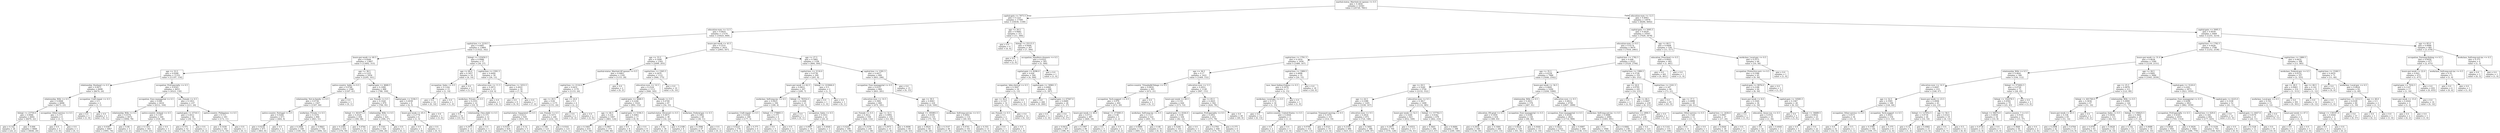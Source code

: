 digraph Tree {
node [shape=box] ;
0 [label="marital-status_Married-civ-spouse <= 0.5\ngini = 0.3656\nsamples = 32561\nvalue = [24720, 7841]"] ;
1 [label="capital-gain <= 7073.5\ngini = 0.1221\nsamples = 17585\nvalue = [16436, 1149]"] ;
0 -> 1 [labeldistance=2.5, labelangle=45, headlabel="True"] ;
2 [label="education-num <= 12.5\ngini = 0.0935\nsamples = 17274\nvalue = [16425, 849]"] ;
1 -> 2 ;
3 [label="capital-loss <= 2218.5\ngini = 0.0481\nsamples = 13864\nvalue = [13522, 342]"] ;
2 -> 3 ;
4 [label="hours-per-week <= 40.5\ngini = 0.0446\nsamples = 13807\nvalue = [13492, 315]"] ;
3 -> 4 ;
5 [label="age <= 33.5\ngini = 0.0268\nsamples = 11351\nvalue = [11197, 154]"] ;
4 -> 5 ;
6 [label="relationship_Husband <= 0.5\ngini = 0.0071\nsamples = 6698\nvalue = [6674, 24]"] ;
5 -> 6 ;
7 [label="relationship_Wife <= 0.5\ngini = 0.0068\nsamples = 6696\nvalue = [6673, 23]"] ;
6 -> 7 ;
8 [label="fnlwgt <= 23759.0\ngini = 0.0066\nsamples = 6692\nvalue = [6670, 22]"] ;
7 -> 8 ;
9 [label="gini = 0.142\nsamples = 26\nvalue = [24, 2]"] ;
8 -> 9 ;
10 [label="gini = 0.006\nsamples = 6666\nvalue = [6646, 20]"] ;
8 -> 10 ;
11 [label="occupation_Other-service <= 0.5\ngini = 0.375\nsamples = 4\nvalue = [3, 1]"] ;
7 -> 11 ;
12 [label="gini = 0.0\nsamples = 3\nvalue = [3, 0]"] ;
11 -> 12 ;
13 [label="gini = 0.0\nsamples = 1\nvalue = [0, 1]"] ;
11 -> 13 ;
14 [label="occupation_Craft-repair <= 0.5\ngini = 0.5\nsamples = 2\nvalue = [1, 1]"] ;
6 -> 14 ;
15 [label="gini = 0.0\nsamples = 1\nvalue = [1, 0]"] ;
14 -> 15 ;
16 [label="gini = 0.0\nsamples = 1\nvalue = [0, 1]"] ;
14 -> 16 ;
17 [label="occupation_Prof-specialty <= 0.5\ngini = 0.0543\nsamples = 4653\nvalue = [4523, 130]"] ;
5 -> 17 ;
18 [label="occupation_Exec-managerial <= 0.5\ngini = 0.046\nsamples = 4416\nvalue = [4312, 104]"] ;
17 -> 18 ;
19 [label="relationship_Wife <= 0.5\ngini = 0.0376\nsamples = 4072\nvalue = [3994, 78]"] ;
18 -> 19 ;
20 [label="gini = 0.0367\nsamples = 4067\nvalue = [3991, 76]"] ;
19 -> 20 ;
21 [label="gini = 0.48\nsamples = 5\nvalue = [3, 2]"] ;
19 -> 21 ;
22 [label="native-country_Ireland <= 0.5\ngini = 0.1397\nsamples = 344\nvalue = [318, 26]"] ;
18 -> 22 ;
23 [label="gini = 0.1351\nsamples = 343\nvalue = [318, 25]"] ;
22 -> 23 ;
24 [label="gini = 0.0\nsamples = 1\nvalue = [0, 1]"] ;
22 -> 24 ;
25 [label="sex_Female <= 0.5\ngini = 0.1953\nsamples = 237\nvalue = [211, 26]"] ;
17 -> 25 ;
26 [label="capital-gain <= 4718.5\ngini = 0.4012\nsamples = 54\nvalue = [39, 15]"] ;
25 -> 26 ;
27 [label="gini = 0.375\nsamples = 52\nvalue = [39, 13]"] ;
26 -> 27 ;
28 [label="gini = 0.0\nsamples = 2\nvalue = [0, 2]"] ;
26 -> 28 ;
29 [label="native-country_Philippines <= 0.5\ngini = 0.113\nsamples = 183\nvalue = [172, 11]"] ;
25 -> 29 ;
30 [label="gini = 0.1039\nsamples = 182\nvalue = [172, 10]"] ;
29 -> 30 ;
31 [label="gini = 0.0\nsamples = 1\nvalue = [0, 1]"] ;
29 -> 31 ;
32 [label="age <= 38.5\ngini = 0.1225\nsamples = 2456\nvalue = [2295, 161]"] ;
4 -> 32 ;
33 [label="native-country_India <= 0.5\ngini = 0.0748\nsamples = 1568\nvalue = [1507, 61]"] ;
32 -> 33 ;
34 [label="relationship_Not-in-family <= 0.5\ngini = 0.0736\nsamples = 1567\nvalue = [1507, 60]"] ;
33 -> 34 ;
35 [label="native-country_Portugal <= 0.5\ngini = 0.0264\nsamples = 673\nvalue = [664, 9]"] ;
34 -> 35 ;
36 [label="gini = 0.0236\nsamples = 671\nvalue = [663, 8]"] ;
35 -> 36 ;
37 [label="gini = 0.5\nsamples = 2\nvalue = [1, 1]"] ;
35 -> 37 ;
38 [label="workclass_Private <= 0.5\ngini = 0.1076\nsamples = 894\nvalue = [843, 51]"] ;
34 -> 38 ;
39 [label="gini = 0.2006\nsamples = 168\nvalue = [149, 19]"] ;
38 -> 39 ;
40 [label="gini = 0.0843\nsamples = 726\nvalue = [694, 32]"] ;
38 -> 40 ;
41 [label="gini = 0.0\nsamples = 1\nvalue = [0, 1]"] ;
33 -> 41 ;
42 [label="capital-gain <= 4668.5\ngini = 0.1999\nsamples = 888\nvalue = [788, 100]"] ;
32 -> 42 ;
43 [label="sex_Female <= 0.5\ngini = 0.1928\nsamples = 879\nvalue = [784, 95]"] ;
42 -> 43 ;
44 [label="fnlwgt <= 361071.0\ngini = 0.2529\nsamples = 458\nvalue = [390, 68]"] ;
43 -> 44 ;
45 [label="gini = 0.2345\nsamples = 435\nvalue = [376, 59]"] ;
44 -> 45 ;
46 [label="gini = 0.4764\nsamples = 23\nvalue = [14, 9]"] ;
44 -> 46 ;
47 [label="relationship_Wife <= 0.5\ngini = 0.12\nsamples = 421\nvalue = [394, 27]"] ;
43 -> 47 ;
48 [label="gini = 0.1161\nsamples = 420\nvalue = [394, 26]"] ;
47 -> 48 ;
49 [label="gini = 0.0\nsamples = 1\nvalue = [0, 1]"] ;
47 -> 49 ;
50 [label="capital-gain <= 5194.5\ngini = 0.4938\nsamples = 9\nvalue = [4, 5]"] ;
42 -> 50 ;
51 [label="hours-per-week <= 45.5\ngini = 0.2778\nsamples = 6\nvalue = [1, 5]"] ;
50 -> 51 ;
52 [label="gini = 0.0\nsamples = 1\nvalue = [1, 0]"] ;
51 -> 52 ;
53 [label="gini = 0.0\nsamples = 5\nvalue = [0, 5]"] ;
51 -> 53 ;
54 [label="gini = 0.0\nsamples = 3\nvalue = [3, 0]"] ;
50 -> 54 ;
55 [label="fnlwgt <= 125450.5\ngini = 0.4986\nsamples = 57\nvalue = [30, 27]"] ;
3 -> 55 ;
56 [label="age <= 60.0\ngini = 0.3457\nsamples = 18\nvalue = [4, 14]"] ;
55 -> 56 ;
57 [label="occupation_Sales <= 0.5\ngini = 0.1244\nsamples = 15\nvalue = [1, 14]"] ;
56 -> 57 ;
58 [label="gini = 0.0\nsamples = 14\nvalue = [0, 14]"] ;
57 -> 58 ;
59 [label="gini = 0.0\nsamples = 1\nvalue = [1, 0]"] ;
57 -> 59 ;
60 [label="gini = 0.0\nsamples = 3\nvalue = [3, 0]"] ;
56 -> 60 ;
61 [label="capital-loss <= 2391.5\ngini = 0.4444\nsamples = 39\nvalue = [26, 13]"] ;
55 -> 61 ;
62 [label="education-num <= 11.5\ngini = 0.2873\nsamples = 23\nvalue = [19, 4]"] ;
61 -> 62 ;
63 [label="workclass_Private <= 0.5\ngini = 0.2355\nsamples = 22\nvalue = [19, 3]"] ;
62 -> 63 ;
64 [label="gini = 0.0\nsamples = 10\nvalue = [10, 0]"] ;
63 -> 64 ;
65 [label="relationship_Own-child <= 0.5\ngini = 0.375\nsamples = 12\nvalue = [9, 3]"] ;
63 -> 65 ;
66 [label="gini = 0.2975\nsamples = 11\nvalue = [9, 2]"] ;
65 -> 66 ;
67 [label="gini = 0.0\nsamples = 1\nvalue = [0, 1]"] ;
65 -> 67 ;
68 [label="gini = 0.0\nsamples = 1\nvalue = [0, 1]"] ;
62 -> 68 ;
69 [label="capital-loss <= 3253.5\ngini = 0.4922\nsamples = 16\nvalue = [7, 9]"] ;
61 -> 69 ;
70 [label="gini = 0.0\nsamples = 9\nvalue = [0, 9]"] ;
69 -> 70 ;
71 [label="gini = 0.0\nsamples = 7\nvalue = [7, 0]"] ;
69 -> 71 ;
72 [label="hours-per-week <= 43.5\ngini = 0.2531\nsamples = 3410\nvalue = [2903, 507]"] ;
2 -> 72 ;
73 [label="age <= 33.5\ngini = 0.1608\nsamples = 2302\nvalue = [2099, 203]"] ;
72 -> 73 ;
74 [label="marital-status_Married-AF-spouse <= 0.5\ngini = 0.0463\nsamples = 1181\nvalue = [1153, 28]"] ;
73 -> 74 ;
75 [label="capital-loss <= 2116.0\ngini = 0.0431\nsamples = 1179\nvalue = [1153, 26]"] ;
74 -> 75 ;
76 [label="age <= 29.5\ngini = 0.04\nsamples = 1175\nvalue = [1151, 24]"] ;
75 -> 76 ;
77 [label="marital-status_Separated <= 0.5\ngini = 0.0213\nsamples = 929\nvalue = [919, 10]"] ;
76 -> 77 ;
78 [label="gini = 0.0193\nsamples = 924\nvalue = [915, 9]"] ;
77 -> 78 ;
79 [label="gini = 0.32\nsamples = 5\nvalue = [4, 1]"] ;
77 -> 79 ;
80 [label="sex_Female <= 0.5\ngini = 0.1073\nsamples = 246\nvalue = [232, 14]"] ;
76 -> 80 ;
81 [label="gini = 0.189\nsamples = 123\nvalue = [110, 13]"] ;
80 -> 81 ;
82 [label="gini = 0.0161\nsamples = 123\nvalue = [122, 1]"] ;
80 -> 82 ;
83 [label="age <= 24.0\ngini = 0.5\nsamples = 4\nvalue = [2, 2]"] ;
75 -> 83 ;
84 [label="gini = 0.0\nsamples = 2\nvalue = [0, 2]"] ;
83 -> 84 ;
85 [label="gini = 0.0\nsamples = 2\nvalue = [2, 0]"] ;
83 -> 85 ;
86 [label="gini = 0.0\nsamples = 2\nvalue = [0, 2]"] ;
74 -> 86 ;
87 [label="capital-loss <= 2365.5\ngini = 0.2635\nsamples = 1121\nvalue = [946, 175]"] ;
73 -> 87 ;
88 [label="education-num <= 14.5\ngini = 0.2529\nsamples = 1111\nvalue = [946, 165]"] ;
87 -> 88 ;
89 [label="capital-gain <= 4668.5\ngini = 0.2246\nsamples = 1024\nvalue = [892, 132]"] ;
88 -> 89 ;
90 [label="age <= 46.5\ngini = 0.216\nsamples = 1007\nvalue = [883, 124]"] ;
89 -> 90 ;
91 [label="gini = 0.1665\nsamples = 633\nvalue = [575, 58]"] ;
90 -> 91 ;
92 [label="gini = 0.2907\nsamples = 374\nvalue = [308, 66]"] ;
90 -> 92 ;
93 [label="capital-gain <= 5194.5\ngini = 0.4983\nsamples = 17\nvalue = [9, 8]"] ;
89 -> 93 ;
94 [label="gini = 0.0\nsamples = 8\nvalue = [0, 8]"] ;
93 -> 94 ;
95 [label="gini = 0.0\nsamples = 9\nvalue = [9, 0]"] ;
93 -> 95 ;
96 [label="sex_Female <= 0.5\ngini = 0.4709\nsamples = 87\nvalue = [54, 33]"] ;
88 -> 96 ;
97 [label="marital-status_Divorced <= 0.5\ngini = 0.4875\nsamples = 38\nvalue = [16, 22]"] ;
96 -> 97 ;
98 [label="gini = 0.42\nsamples = 30\nvalue = [9, 21]"] ;
97 -> 98 ;
99 [label="gini = 0.2188\nsamples = 8\nvalue = [7, 1]"] ;
97 -> 99 ;
100 [label="workclass_Federal-gov <= 0.5\ngini = 0.3482\nsamples = 49\nvalue = [38, 11]"] ;
96 -> 100 ;
101 [label="gini = 0.3096\nsamples = 47\nvalue = [38, 9]"] ;
100 -> 101 ;
102 [label="gini = 0.0\nsamples = 2\nvalue = [0, 2]"] ;
100 -> 102 ;
103 [label="gini = 0.0\nsamples = 10\nvalue = [0, 10]"] ;
87 -> 103 ;
104 [label="age <= 27.5\ngini = 0.3982\nsamples = 1108\nvalue = [804, 304]"] ;
72 -> 104 ;
105 [label="capital-loss <= 2116.0\ngini = 0.0736\nsamples = 209\nvalue = [201, 8]"] ;
104 -> 105 ;
106 [label="hours-per-week <= 62.5\ngini = 0.0653\nsamples = 207\nvalue = [200, 7]"] ;
105 -> 106 ;
107 [label="workclass_Self-emp-inc <= 0.5\ngini = 0.0425\nsamples = 184\nvalue = [180, 4]"] ;
106 -> 107 ;
108 [label="occupation_Craft-repair <= 0.5\ngini = 0.0328\nsamples = 180\nvalue = [177, 3]"] ;
107 -> 108 ;
109 [label="gini = 0.0225\nsamples = 176\nvalue = [174, 2]"] ;
108 -> 109 ;
110 [label="gini = 0.375\nsamples = 4\nvalue = [3, 1]"] ;
108 -> 110 ;
111 [label="fnlwgt <= 179865.5\ngini = 0.375\nsamples = 4\nvalue = [3, 1]"] ;
107 -> 111 ;
112 [label="gini = 0.0\nsamples = 3\nvalue = [3, 0]"] ;
111 -> 112 ;
113 [label="gini = 0.0\nsamples = 1\nvalue = [0, 1]"] ;
111 -> 113 ;
114 [label="fnlwgt <= 78354.0\ngini = 0.2268\nsamples = 23\nvalue = [20, 3]"] ;
106 -> 114 ;
115 [label="gini = 0.0\nsamples = 1\nvalue = [0, 1]"] ;
114 -> 115 ;
116 [label="occupation_Sales <= 0.5\ngini = 0.1653\nsamples = 22\nvalue = [20, 2]"] ;
114 -> 116 ;
117 [label="gini = 0.0997\nsamples = 19\nvalue = [18, 1]"] ;
116 -> 117 ;
118 [label="gini = 0.4444\nsamples = 3\nvalue = [2, 1]"] ;
116 -> 118 ;
119 [label="fnlwgt <= 223064.0\ngini = 0.5\nsamples = 2\nvalue = [1, 1]"] ;
105 -> 119 ;
120 [label="gini = 0.0\nsamples = 1\nvalue = [1, 0]"] ;
119 -> 120 ;
121 [label="gini = 0.0\nsamples = 1\nvalue = [0, 1]"] ;
119 -> 121 ;
122 [label="capital-loss <= 2391.5\ngini = 0.4417\nsamples = 899\nvalue = [603, 296]"] ;
104 -> 122 ;
123 [label="occupation_Exec-managerial <= 0.5\ngini = 0.4337\nsamples = 884\nvalue = [603, 281]"] ;
122 -> 123 ;
124 [label="education-num <= 14.5\ngini = 0.3981\nsamples = 660\nvalue = [479, 181]"] ;
123 -> 124 ;
125 [label="sex_Female <= 0.5\ngini = 0.3612\nsamples = 558\nvalue = [426, 132]"] ;
124 -> 125 ;
126 [label="gini = 0.4241\nsamples = 308\nvalue = [214, 94]"] ;
125 -> 126 ;
127 [label="gini = 0.2578\nsamples = 250\nvalue = [212, 38]"] ;
125 -> 127 ;
128 [label="age <= 32.5\ngini = 0.4992\nsamples = 102\nvalue = [53, 49]"] ;
124 -> 128 ;
129 [label="gini = 0.2975\nsamples = 33\nvalue = [27, 6]"] ;
128 -> 129 ;
130 [label="gini = 0.4696\nsamples = 69\nvalue = [26, 43]"] ;
128 -> 130 ;
131 [label="age <= 39.5\ngini = 0.4943\nsamples = 224\nvalue = [124, 100]"] ;
123 -> 131 ;
132 [label="fnlwgt <= 185983.5\ngini = 0.4339\nsamples = 110\nvalue = [75, 35]"] ;
131 -> 132 ;
133 [label="gini = 0.4824\nsamples = 64\nvalue = [38, 26]"] ;
132 -> 133 ;
134 [label="gini = 0.3147\nsamples = 46\nvalue = [37, 9]"] ;
132 -> 134 ;
135 [label="workclass_Self-emp-not-inc <= 0.5\ngini = 0.4902\nsamples = 114\nvalue = [49, 65]"] ;
131 -> 135 ;
136 [label="gini = 0.4741\nsamples = 101\nvalue = [39, 62]"] ;
135 -> 136 ;
137 [label="gini = 0.355\nsamples = 13\nvalue = [10, 3]"] ;
135 -> 137 ;
138 [label="gini = 0.0\nsamples = 15\nvalue = [0, 15]"] ;
122 -> 138 ;
139 [label="age <= 20.5\ngini = 0.0682\nsamples = 311\nvalue = [11, 300]"] ;
1 -> 139 ;
140 [label="gini = 0.0\nsamples = 4\nvalue = [4, 0]"] ;
139 -> 140 ;
141 [label="fnlwgt <= 25115.5\ngini = 0.0446\nsamples = 307\nvalue = [7, 300]"] ;
139 -> 141 ;
142 [label="gini = 0.0\nsamples = 2\nvalue = [2, 0]"] ;
141 -> 142 ;
143 [label="occupation_Handlers-cleaners <= 0.5\ngini = 0.0322\nsamples = 305\nvalue = [5, 300]"] ;
141 -> 143 ;
144 [label="capital-gain <= 8296.0\ngini = 0.026\nsamples = 304\nvalue = [4, 300]"] ;
143 -> 144 ;
145 [label="occupation_Adm-clerical <= 0.5\ngini = 0.3047\nsamples = 16\nvalue = [3, 13]"] ;
144 -> 145 ;
146 [label="age <= 36.0\ngini = 0.1327\nsamples = 14\nvalue = [1, 13]"] ;
145 -> 146 ;
147 [label="sex_Female <= 0.5\ngini = 0.5\nsamples = 2\nvalue = [1, 1]"] ;
146 -> 147 ;
148 [label="gini = 0.0\nsamples = 1\nvalue = [0, 1]"] ;
147 -> 148 ;
149 [label="gini = 0.0\nsamples = 1\nvalue = [1, 0]"] ;
147 -> 149 ;
150 [label="gini = 0.0\nsamples = 12\nvalue = [0, 12]"] ;
146 -> 150 ;
151 [label="gini = 0.0\nsamples = 2\nvalue = [2, 0]"] ;
145 -> 151 ;
152 [label="capital-gain <= 30961.5\ngini = 0.0069\nsamples = 288\nvalue = [1, 287]"] ;
144 -> 152 ;
153 [label="gini = 0.0\nsamples = 260\nvalue = [0, 260]"] ;
152 -> 153 ;
154 [label="capital-gain <= 67047.0\ngini = 0.0689\nsamples = 28\nvalue = [1, 27]"] ;
152 -> 154 ;
155 [label="gini = 0.0\nsamples = 1\nvalue = [1, 0]"] ;
154 -> 155 ;
156 [label="gini = 0.0\nsamples = 27\nvalue = [0, 27]"] ;
154 -> 156 ;
157 [label="gini = 0.0\nsamples = 1\nvalue = [1, 0]"] ;
143 -> 157 ;
158 [label="education-num <= 12.5\ngini = 0.4943\nsamples = 14976\nvalue = [8284, 6692]"] ;
0 -> 158 [labeldistance=2.5, labelangle=-45, headlabel="False"] ;
159 [label="capital-gain <= 5095.5\ngini = 0.4429\nsamples = 10507\nvalue = [7029, 3478]"] ;
158 -> 159 ;
160 [label="education-num <= 8.5\ngini = 0.4174\nsamples = 9979\nvalue = [7018, 2961]"] ;
159 -> 160 ;
161 [label="capital-loss <= 1791.5\ngini = 0.1814\nsamples = 1656\nvalue = [1489, 167]"] ;
160 -> 161 ;
162 [label="age <= 36.5\ngini = 0.17\nsamples = 1621\nvalue = [1469, 152]"] ;
161 -> 162 ;
163 [label="native-country_Trinadad&Tobago <= 0.5\ngini = 0.0816\nsamples = 493\nvalue = [472, 21]"] ;
162 -> 163 ;
164 [label="occupation_Tech-support <= 0.5\ngini = 0.078\nsamples = 492\nvalue = [472, 20]"] ;
163 -> 164 ;
165 [label="hours-per-week <= 49.0\ngini = 0.0712\nsamples = 487\nvalue = [469, 18]"] ;
164 -> 165 ;
166 [label="gini = 0.0432\nsamples = 407\nvalue = [398, 9]"] ;
165 -> 166 ;
167 [label="gini = 0.1997\nsamples = 80\nvalue = [71, 9]"] ;
165 -> 167 ;
168 [label="fnlwgt <= 273083.5\ngini = 0.48\nsamples = 5\nvalue = [3, 2]"] ;
164 -> 168 ;
169 [label="gini = 0.0\nsamples = 3\nvalue = [3, 0]"] ;
168 -> 169 ;
170 [label="gini = 0.0\nsamples = 2\nvalue = [0, 2]"] ;
168 -> 170 ;
171 [label="gini = 0.0\nsamples = 1\nvalue = [0, 1]"] ;
163 -> 171 ;
172 [label="education-num <= 5.5\ngini = 0.2053\nsamples = 1128\nvalue = [997, 131]"] ;
162 -> 172 ;
173 [label="hours-per-week <= 49.5\ngini = 0.155\nsamples = 626\nvalue = [573, 53]"] ;
172 -> 173 ;
174 [label="workclass_Self-emp-inc <= 0.5\ngini = 0.1117\nsamples = 522\nvalue = [491, 31]"] ;
173 -> 174 ;
175 [label="gini = 0.0999\nsamples = 512\nvalue = [485, 27]"] ;
174 -> 175 ;
176 [label="gini = 0.48\nsamples = 10\nvalue = [6, 4]"] ;
174 -> 176 ;
177 [label="capital-gain <= 4164.0\ngini = 0.3336\nsamples = 104\nvalue = [82, 22]"] ;
173 -> 177 ;
178 [label="gini = 0.3246\nsamples = 103\nvalue = [82, 21]"] ;
177 -> 178 ;
179 [label="gini = 0.0\nsamples = 1\nvalue = [0, 1]"] ;
177 -> 179 ;
180 [label="age <= 65.5\ngini = 0.2625\nsamples = 502\nvalue = [424, 78]"] ;
172 -> 180 ;
181 [label="occupation_Prof-specialty <= 0.5\ngini = 0.2851\nsamples = 453\nvalue = [375, 78]"] ;
180 -> 181 ;
182 [label="gini = 0.2783\nsamples = 449\nvalue = [374, 75]"] ;
181 -> 182 ;
183 [label="gini = 0.375\nsamples = 4\nvalue = [1, 3]"] ;
181 -> 183 ;
184 [label="gini = 0.0\nsamples = 49\nvalue = [49, 0]"] ;
180 -> 184 ;
185 [label="capital-loss <= 1989.5\ngini = 0.4898\nsamples = 35\nvalue = [20, 15]"] ;
161 -> 185 ;
186 [label="race_Amer-Indian-Eskimo <= 0.5\ngini = 0.2076\nsamples = 17\nvalue = [2, 15]"] ;
185 -> 186 ;
187 [label="workclass_Local-gov <= 0.5\ngini = 0.1172\nsamples = 16\nvalue = [1, 15]"] ;
186 -> 187 ;
188 [label="gini = 0.0\nsamples = 13\nvalue = [0, 13]"] ;
187 -> 188 ;
189 [label="native-country_United-States <= 0.5\ngini = 0.4444\nsamples = 3\nvalue = [1, 2]"] ;
187 -> 189 ;
190 [label="gini = 0.0\nsamples = 2\nvalue = [0, 2]"] ;
189 -> 190 ;
191 [label="gini = 0.0\nsamples = 1\nvalue = [1, 0]"] ;
189 -> 191 ;
192 [label="gini = 0.0\nsamples = 1\nvalue = [1, 0]"] ;
186 -> 192 ;
193 [label="gini = 0.0\nsamples = 18\nvalue = [18, 0]"] ;
185 -> 193 ;
194 [label="capital-loss <= 1782.5\ngini = 0.446\nsamples = 8323\nvalue = [5529, 2794]"] ;
160 -> 194 ;
195 [label="age <= 35.5\ngini = 0.4339\nsamples = 7988\nvalue = [5446, 2542]"] ;
194 -> 195 ;
196 [label="age <= 29.5\ngini = 0.3249\nsamples = 2704\nvalue = [2152, 552]"] ;
195 -> 196 ;
197 [label="age <= 24.5\ngini = 0.2388\nsamples = 1205\nvalue = [1038, 167]"] ;
196 -> 197 ;
198 [label="occupation_Transport-moving <= 0.5\ngini = 0.1076\nsamples = 333\nvalue = [314, 19]"] ;
197 -> 198 ;
199 [label="gini = 0.0794\nsamples = 314\nvalue = [301, 13]"] ;
198 -> 199 ;
200 [label="gini = 0.4321\nsamples = 19\nvalue = [13, 6]"] ;
198 -> 200 ;
201 [label="education-num <= 9.5\ngini = 0.2818\nsamples = 872\nvalue = [724, 148]"] ;
197 -> 201 ;
202 [label="gini = 0.2195\nsamples = 486\nvalue = [425, 61]"] ;
201 -> 202 ;
203 [label="gini = 0.3492\nsamples = 386\nvalue = [299, 87]"] ;
201 -> 203 ;
204 [label="education-num <= 9.5\ngini = 0.3817\nsamples = 1499\nvalue = [1114, 385]"] ;
196 -> 204 ;
205 [label="hours-per-week <= 52.5\ngini = 0.3269\nsamples = 821\nvalue = [652, 169]"] ;
204 -> 205 ;
206 [label="gini = 0.2975\nsamples = 704\nvalue = [576, 128]"] ;
205 -> 206 ;
207 [label="gini = 0.4553\nsamples = 117\nvalue = [76, 41]"] ;
205 -> 207 ;
208 [label="fnlwgt <= 157762.5\ngini = 0.4342\nsamples = 678\nvalue = [462, 216]"] ;
204 -> 208 ;
209 [label="gini = 0.3641\nsamples = 280\nvalue = [213, 67]"] ;
208 -> 209 ;
210 [label="gini = 0.4684\nsamples = 398\nvalue = [249, 149]"] ;
208 -> 210 ;
211 [label="hours-per-week <= 34.5\ngini = 0.4695\nsamples = 5284\nvalue = [3294, 1990]"] ;
195 -> 211 ;
212 [label="relationship_Wife <= 0.5\ngini = 0.2653\nsamples = 578\nvalue = [487, 91]"] ;
211 -> 212 ;
213 [label="education_HS-grad <= 0.5\ngini = 0.1859\nsamples = 434\nvalue = [389, 45]"] ;
212 -> 213 ;
214 [label="gini = 0.2934\nsamples = 168\nvalue = [138, 30]"] ;
213 -> 214 ;
215 [label="gini = 0.1064\nsamples = 266\nvalue = [251, 15]"] ;
213 -> 215 ;
216 [label="occupation_Exec-managerial <= 0.5\ngini = 0.4348\nsamples = 144\nvalue = [98, 46]"] ;
212 -> 216 ;
217 [label="gini = 0.4024\nsamples = 129\nvalue = [93, 36]"] ;
216 -> 217 ;
218 [label="gini = 0.4444\nsamples = 15\nvalue = [5, 10]"] ;
216 -> 218 ;
219 [label="education-num <= 9.5\ngini = 0.4814\nsamples = 4706\nvalue = [2807, 1899]"] ;
211 -> 219 ;
220 [label="occupation_Exec-managerial <= 0.5\ngini = 0.4528\nsamples = 2622\nvalue = [1714, 908]"] ;
219 -> 220 ;
221 [label="gini = 0.4423\nsamples = 2353\nvalue = [1576, 777]"] ;
220 -> 221 ;
222 [label="gini = 0.4997\nsamples = 269\nvalue = [138, 131]"] ;
220 -> 222 ;
223 [label="workclass_Self-emp-not-inc <= 0.5\ngini = 0.4988\nsamples = 2084\nvalue = [1093, 991]"] ;
219 -> 223 ;
224 [label="gini = 0.5\nsamples = 1846\nvalue = [923, 923]"] ;
223 -> 224 ;
225 [label="gini = 0.4082\nsamples = 238\nvalue = [170, 68]"] ;
223 -> 225 ;
226 [label="capital-loss <= 1989.5\ngini = 0.3728\nsamples = 335\nvalue = [83, 252]"] ;
194 -> 226 ;
227 [label="age <= 24.0\ngini = 0.0795\nsamples = 241\nvalue = [10, 231]"] ;
226 -> 227 ;
228 [label="gini = 0.0\nsamples = 2\nvalue = [2, 0]"] ;
227 -> 228 ;
229 [label="age <= 66.5\ngini = 0.0647\nsamples = 239\nvalue = [8, 231]"] ;
227 -> 229 ;
230 [label="capital-loss <= 1894.5\ngini = 0.0571\nsamples = 238\nvalue = [7, 231]"] ;
229 -> 230 ;
231 [label="gini = 0.0\nsamples = 123\nvalue = [0, 123]"] ;
230 -> 231 ;
232 [label="gini = 0.1143\nsamples = 115\nvalue = [7, 108]"] ;
230 -> 232 ;
233 [label="gini = 0.0\nsamples = 1\nvalue = [1, 0]"] ;
229 -> 233 ;
234 [label="capital-loss <= 2161.5\ngini = 0.347\nsamples = 94\nvalue = [73, 21]"] ;
226 -> 234 ;
235 [label="gini = 0.0\nsamples = 45\nvalue = [45, 0]"] ;
234 -> 235 ;
236 [label="age <= 37.5\ngini = 0.4898\nsamples = 49\nvalue = [28, 21]"] ;
234 -> 236 ;
237 [label="occupation_Other-service <= 0.5\ngini = 0.1528\nsamples = 12\nvalue = [11, 1]"] ;
236 -> 237 ;
238 [label="gini = 0.0\nsamples = 11\nvalue = [11, 0]"] ;
237 -> 238 ;
239 [label="gini = 0.0\nsamples = 1\nvalue = [0, 1]"] ;
237 -> 239 ;
240 [label="capital-loss <= 2436.0\ngini = 0.4967\nsamples = 37\nvalue = [17, 20]"] ;
236 -> 240 ;
241 [label="gini = 0.4444\nsamples = 30\nvalue = [10, 20]"] ;
240 -> 241 ;
242 [label="gini = 0.0\nsamples = 7\nvalue = [7, 0]"] ;
240 -> 242 ;
243 [label="age <= 60.5\ngini = 0.0408\nsamples = 528\nvalue = [11, 517]"] ;
159 -> 243 ;
244 [label="education_Preschool <= 0.5\ngini = 0.0043\nsamples = 462\nvalue = [1, 461]"] ;
243 -> 244 ;
245 [label="gini = 0.0\nsamples = 461\nvalue = [0, 461]"] ;
244 -> 245 ;
246 [label="gini = 0.0\nsamples = 1\nvalue = [1, 0]"] ;
244 -> 246 ;
247 [label="workclass_Local-gov <= 0.5\ngini = 0.2571\nsamples = 66\nvalue = [10, 56]"] ;
243 -> 247 ;
248 [label="occupation_Protective-serv <= 0.5\ngini = 0.2386\nsamples = 65\nvalue = [9, 56]"] ;
247 -> 248 ;
249 [label="capital-gain <= 9976.0\ngini = 0.2188\nsamples = 64\nvalue = [8, 56]"] ;
248 -> 249 ;
250 [label="hours-per-week <= 8.0\ngini = 0.1049\nsamples = 36\nvalue = [2, 34]"] ;
249 -> 250 ;
251 [label="gini = 0.0\nsamples = 1\nvalue = [1, 0]"] ;
250 -> 251 ;
252 [label="education_Assoc-voc <= 0.5\ngini = 0.0555\nsamples = 35\nvalue = [1, 34]"] ;
250 -> 252 ;
253 [label="gini = 0.0\nsamples = 32\nvalue = [0, 32]"] ;
252 -> 253 ;
254 [label="gini = 0.4444\nsamples = 3\nvalue = [1, 2]"] ;
252 -> 254 ;
255 [label="capital-gain <= 10585.5\ngini = 0.3367\nsamples = 28\nvalue = [6, 22]"] ;
249 -> 255 ;
256 [label="gini = 0.0\nsamples = 5\nvalue = [5, 0]"] ;
255 -> 256 ;
257 [label="fnlwgt <= 34689.5\ngini = 0.0832\nsamples = 23\nvalue = [1, 22]"] ;
255 -> 257 ;
258 [label="gini = 0.0\nsamples = 1\nvalue = [1, 0]"] ;
257 -> 258 ;
259 [label="gini = 0.0\nsamples = 22\nvalue = [0, 22]"] ;
257 -> 259 ;
260 [label="gini = 0.0\nsamples = 1\nvalue = [1, 0]"] ;
248 -> 260 ;
261 [label="gini = 0.0\nsamples = 1\nvalue = [1, 0]"] ;
247 -> 261 ;
262 [label="capital-gain <= 5095.5\ngini = 0.4039\nsamples = 4469\nvalue = [1255, 3214]"] ;
158 -> 262 ;
263 [label="capital-loss <= 1782.5\ngini = 0.4426\nsamples = 3788\nvalue = [1252, 2536]"] ;
262 -> 263 ;
264 [label="hours-per-week <= 31.0\ngini = 0.4638\nsamples = 3390\nvalue = [1239, 2151]"] ;
263 -> 264 ;
265 [label="relationship_Wife <= 0.5\ngini = 0.4641\nsamples = 306\nvalue = [194, 112]"] ;
264 -> 265 ;
266 [label="education-num <= 14.5\ngini = 0.4097\nsamples = 233\nvalue = [166, 67]"] ;
265 -> 266 ;
267 [label="age <= 32.5\ngini = 0.3585\nsamples = 188\nvalue = [144, 44]"] ;
266 -> 267 ;
268 [label="occupation_Other-service <= 0.5\ngini = 0.0571\nsamples = 34\nvalue = [33, 1]"] ;
267 -> 268 ;
269 [label="gini = 0.0\nsamples = 32\nvalue = [32, 0]"] ;
268 -> 269 ;
270 [label="gini = 0.5\nsamples = 2\nvalue = [1, 1]"] ;
268 -> 270 ;
271 [label="occupation_Tech-support <= 0.5\ngini = 0.4025\nsamples = 154\nvalue = [111, 43]"] ;
267 -> 271 ;
272 [label="gini = 0.3784\nsamples = 146\nvalue = [109, 37]"] ;
271 -> 272 ;
273 [label="gini = 0.375\nsamples = 8\nvalue = [2, 6]"] ;
271 -> 273 ;
274 [label="hours-per-week <= 23.5\ngini = 0.4998\nsamples = 45\nvalue = [22, 23]"] ;
266 -> 274 ;
275 [label="fnlwgt <= 127052.5\ngini = 0.4734\nsamples = 26\nvalue = [16, 10]"] ;
274 -> 275 ;
276 [label="gini = 0.32\nsamples = 5\nvalue = [1, 4]"] ;
275 -> 276 ;
277 [label="gini = 0.4082\nsamples = 21\nvalue = [15, 6]"] ;
275 -> 277 ;
278 [label="age <= 58.5\ngini = 0.4321\nsamples = 19\nvalue = [6, 13]"] ;
274 -> 278 ;
279 [label="gini = 0.0\nsamples = 7\nvalue = [0, 7]"] ;
278 -> 279 ;
280 [label="gini = 0.5\nsamples = 12\nvalue = [6, 6]"] ;
278 -> 280 ;
281 [label="fnlwgt <= 373002.5\ngini = 0.4729\nsamples = 73\nvalue = [28, 45]"] ;
265 -> 281 ;
282 [label="fnlwgt <= 102478.5\ngini = 0.4592\nsamples = 70\nvalue = [25, 45]"] ;
281 -> 282 ;
283 [label="fnlwgt <= 94074.0\ngini = 0.4938\nsamples = 18\nvalue = [10, 8]"] ;
282 -> 283 ;
284 [label="gini = 0.4734\nsamples = 13\nvalue = [5, 8]"] ;
283 -> 284 ;
285 [label="gini = 0.0\nsamples = 5\nvalue = [5, 0]"] ;
283 -> 285 ;
286 [label="native-country_? <= 0.5\ngini = 0.4105\nsamples = 52\nvalue = [15, 37]"] ;
282 -> 286 ;
287 [label="gini = 0.3848\nsamples = 50\nvalue = [13, 37]"] ;
286 -> 287 ;
288 [label="gini = 0.0\nsamples = 2\nvalue = [2, 0]"] ;
286 -> 288 ;
289 [label="gini = 0.0\nsamples = 3\nvalue = [3, 0]"] ;
281 -> 289 ;
290 [label="age <= 28.5\ngini = 0.4481\nsamples = 3084\nvalue = [1045, 2039]"] ;
264 -> 290 ;
291 [label="age <= 25.5\ngini = 0.4878\nsamples = 211\nvalue = [122, 89]"] ;
290 -> 291 ;
292 [label="fnlwgt <= 401760.0\ngini = 0.3636\nsamples = 67\nvalue = [51, 16]"] ;
291 -> 292 ;
293 [label="hours-per-week <= 43.5\ngini = 0.338\nsamples = 65\nvalue = [51, 14]"] ;
292 -> 293 ;
294 [label="gini = 0.2098\nsamples = 42\nvalue = [37, 5]"] ;
293 -> 294 ;
295 [label="gini = 0.4764\nsamples = 23\nvalue = [14, 9]"] ;
293 -> 295 ;
296 [label="gini = 0.0\nsamples = 2\nvalue = [0, 2]"] ;
292 -> 296 ;
297 [label="relationship_Wife <= 0.5\ngini = 0.4999\nsamples = 144\nvalue = [71, 73]"] ;
291 -> 297 ;
298 [label="occupation_Sales <= 0.5\ngini = 0.4936\nsamples = 115\nvalue = [64, 51]"] ;
297 -> 298 ;
299 [label="gini = 0.4791\nsamples = 93\nvalue = [56, 37]"] ;
298 -> 299 ;
300 [label="gini = 0.4628\nsamples = 22\nvalue = [8, 14]"] ;
298 -> 300 ;
301 [label="fnlwgt <= 194625.5\ngini = 0.3662\nsamples = 29\nvalue = [7, 22]"] ;
297 -> 301 ;
302 [label="gini = 0.142\nsamples = 13\nvalue = [1, 12]"] ;
301 -> 302 ;
303 [label="gini = 0.4688\nsamples = 16\nvalue = [6, 10]"] ;
301 -> 303 ;
304 [label="capital-gain <= 3120.0\ngini = 0.4361\nsamples = 2873\nvalue = [923, 1950]"] ;
290 -> 304 ;
305 [label="occupation_Exec-managerial <= 0.5\ngini = 0.4298\nsamples = 2821\nvalue = [882, 1939]"] ;
304 -> 305 ;
306 [label="occupation_Prof-specialty <= 0.5\ngini = 0.4545\nsamples = 2019\nvalue = [705, 1314]"] ;
305 -> 306 ;
307 [label="gini = 0.4926\nsamples = 954\nvalue = [419, 535]"] ;
306 -> 307 ;
308 [label="gini = 0.3929\nsamples = 1065\nvalue = [286, 779]"] ;
306 -> 308 ;
309 [label="capital-loss <= 629.0\ngini = 0.344\nsamples = 802\nvalue = [177, 625]"] ;
305 -> 309 ;
310 [label="gini = 0.3339\nsamples = 793\nvalue = [168, 625]"] ;
309 -> 310 ;
311 [label="gini = 0.0\nsamples = 9\nvalue = [9, 0]"] ;
309 -> 311 ;
312 [label="capital-gain <= 4225.0\ngini = 0.3336\nsamples = 52\nvalue = [41, 11]"] ;
304 -> 312 ;
313 [label="gini = 0.0\nsamples = 21\nvalue = [21, 0]"] ;
312 -> 313 ;
314 [label="capital-gain <= 4447.0\ngini = 0.4579\nsamples = 31\nvalue = [20, 11]"] ;
312 -> 314 ;
315 [label="gini = 0.1528\nsamples = 12\nvalue = [1, 11]"] ;
314 -> 315 ;
316 [label="gini = 0.0\nsamples = 19\nvalue = [19, 0]"] ;
314 -> 316 ;
317 [label="capital-loss <= 1989.5\ngini = 0.0632\nsamples = 398\nvalue = [13, 385]"] ;
263 -> 317 ;
318 [label="workclass_Federal-gov <= 0.5\ngini = 0.0122\nsamples = 327\nvalue = [2, 325]"] ;
317 -> 318 ;
319 [label="age <= 28.5\ngini = 0.0063\nsamples = 314\nvalue = [1, 313]"] ;
318 -> 319 ;
320 [label="workclass_Local-gov <= 0.5\ngini = 0.142\nsamples = 13\nvalue = [1, 12]"] ;
319 -> 320 ;
321 [label="gini = 0.0\nsamples = 11\nvalue = [0, 11]"] ;
320 -> 321 ;
322 [label="hours-per-week <= 47.5\ngini = 0.5\nsamples = 2\nvalue = [1, 1]"] ;
320 -> 322 ;
323 [label="gini = 0.0\nsamples = 1\nvalue = [0, 1]"] ;
322 -> 323 ;
324 [label="gini = 0.0\nsamples = 1\nvalue = [1, 0]"] ;
322 -> 324 ;
325 [label="gini = 0.0\nsamples = 301\nvalue = [0, 301]"] ;
319 -> 325 ;
326 [label="age <= 48.5\ngini = 0.142\nsamples = 13\nvalue = [1, 12]"] ;
318 -> 326 ;
327 [label="gini = 0.0\nsamples = 12\nvalue = [0, 12]"] ;
326 -> 327 ;
328 [label="gini = 0.0\nsamples = 1\nvalue = [1, 0]"] ;
326 -> 328 ;
329 [label="capital-loss <= 2168.5\ngini = 0.2619\nsamples = 71\nvalue = [11, 60]"] ;
317 -> 329 ;
330 [label="gini = 0.0\nsamples = 9\nvalue = [9, 0]"] ;
329 -> 330 ;
331 [label="workclass_Local-gov <= 0.5\ngini = 0.0624\nsamples = 62\nvalue = [2, 60]"] ;
329 -> 331 ;
332 [label="capital-loss <= 2212.5\ngini = 0.0328\nsamples = 60\nvalue = [1, 59]"] ;
331 -> 332 ;
333 [label="fnlwgt <= 130197.0\ngini = 0.4444\nsamples = 3\nvalue = [1, 2]"] ;
332 -> 333 ;
334 [label="gini = 0.0\nsamples = 1\nvalue = [1, 0]"] ;
333 -> 334 ;
335 [label="gini = 0.0\nsamples = 2\nvalue = [0, 2]"] ;
333 -> 335 ;
336 [label="gini = 0.0\nsamples = 57\nvalue = [0, 57]"] ;
332 -> 336 ;
337 [label="age <= 48.0\ngini = 0.5\nsamples = 2\nvalue = [1, 1]"] ;
331 -> 337 ;
338 [label="gini = 0.0\nsamples = 1\nvalue = [0, 1]"] ;
337 -> 338 ;
339 [label="gini = 0.0\nsamples = 1\nvalue = [1, 0]"] ;
337 -> 339 ;
340 [label="age <= 85.0\ngini = 0.0088\nsamples = 681\nvalue = [3, 678]"] ;
262 -> 340 ;
341 [label="occupation_Farming-fishing <= 0.5\ngini = 0.0059\nsamples = 677\nvalue = [2, 675]"] ;
340 -> 341 ;
342 [label="hours-per-week <= 22.0\ngini = 0.003\nsamples = 672\nvalue = [1, 671]"] ;
341 -> 342 ;
343 [label="capital-gain <= 7032.5\ngini = 0.1107\nsamples = 17\nvalue = [1, 16]"] ;
342 -> 343 ;
344 [label="hours-per-week <= 15.0\ngini = 0.4444\nsamples = 3\nvalue = [1, 2]"] ;
343 -> 344 ;
345 [label="gini = 0.0\nsamples = 2\nvalue = [0, 2]"] ;
344 -> 345 ;
346 [label="gini = 0.0\nsamples = 1\nvalue = [1, 0]"] ;
344 -> 346 ;
347 [label="gini = 0.0\nsamples = 14\nvalue = [0, 14]"] ;
343 -> 347 ;
348 [label="gini = 0.0\nsamples = 655\nvalue = [0, 655]"] ;
342 -> 348 ;
349 [label="workclass_Self-emp-not-inc <= 0.5\ngini = 0.32\nsamples = 5\nvalue = [1, 4]"] ;
341 -> 349 ;
350 [label="gini = 0.0\nsamples = 4\nvalue = [0, 4]"] ;
349 -> 350 ;
351 [label="gini = 0.0\nsamples = 1\nvalue = [1, 0]"] ;
349 -> 351 ;
352 [label="workclass_Self-emp-not-inc <= 0.5\ngini = 0.375\nsamples = 4\nvalue = [1, 3]"] ;
340 -> 352 ;
353 [label="gini = 0.0\nsamples = 3\nvalue = [0, 3]"] ;
352 -> 353 ;
354 [label="gini = 0.0\nsamples = 1\nvalue = [1, 0]"] ;
352 -> 354 ;
}